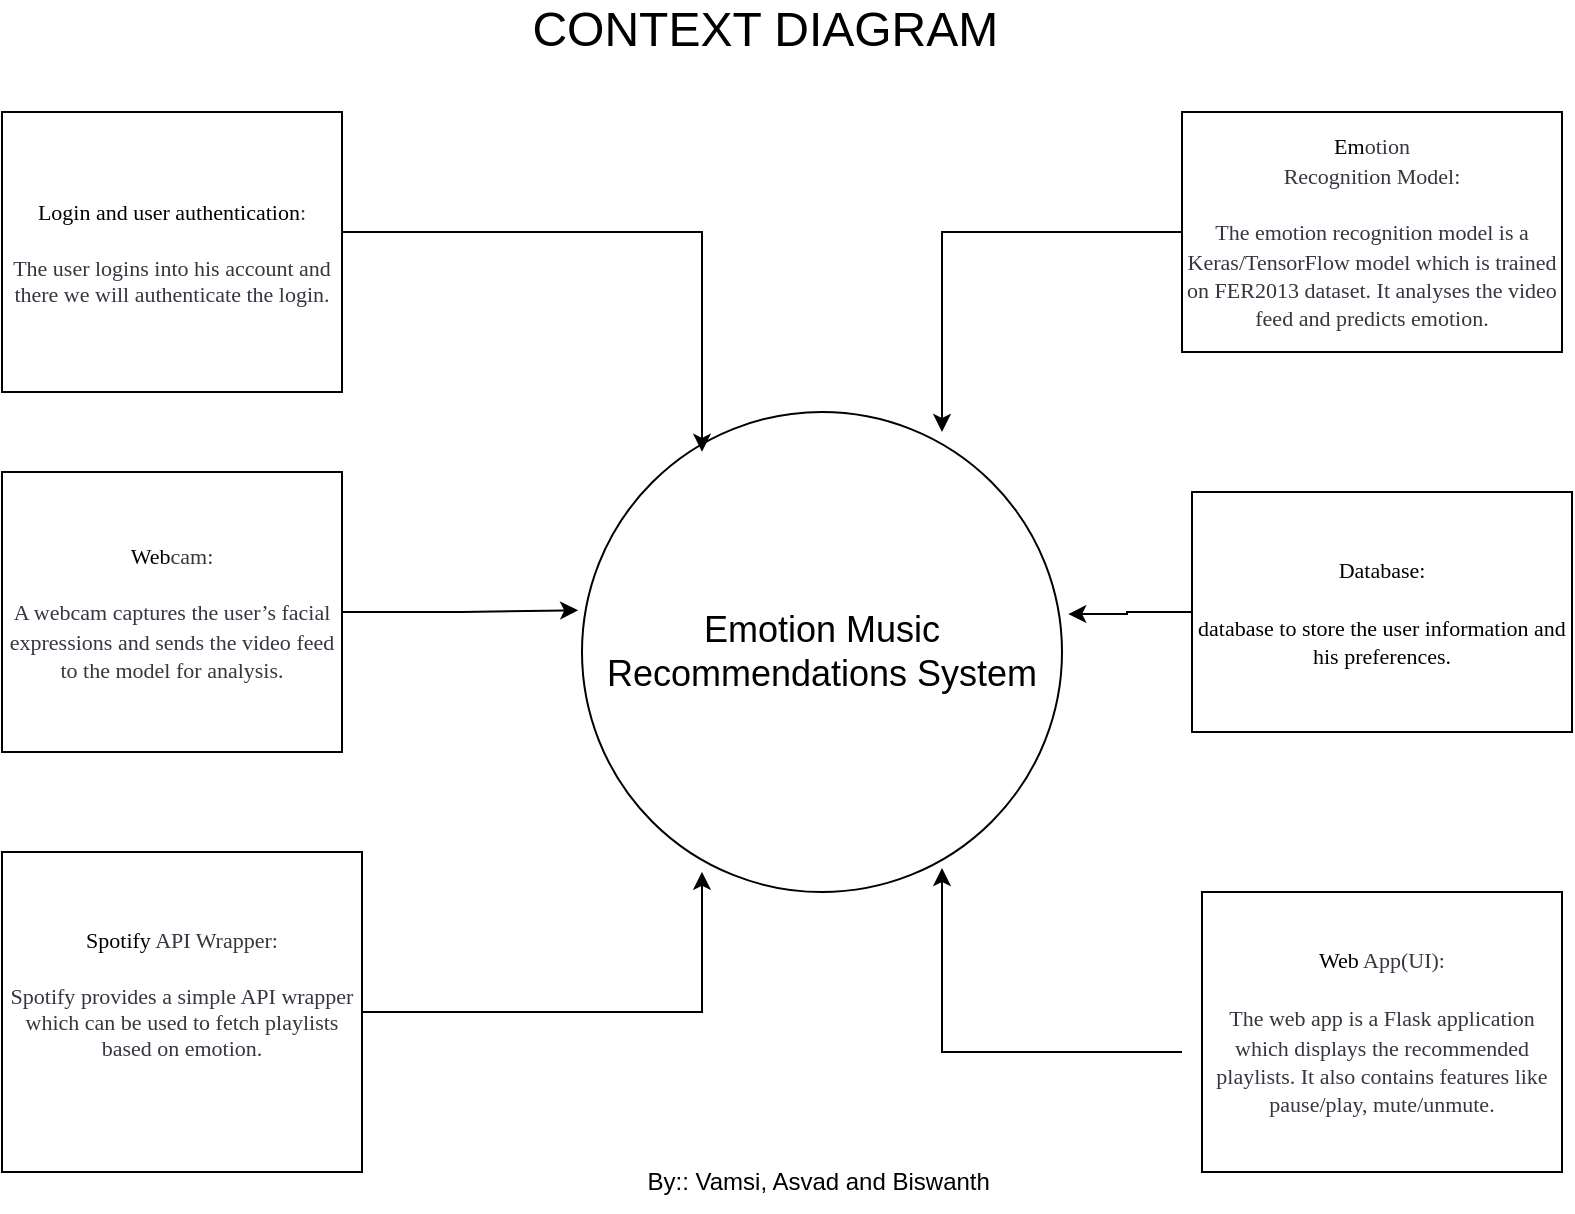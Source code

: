 <mxfile version="21.2.3" type="device">
  <diagram name="Page-1" id="75sqJvkqCT_YvU8c5xRD">
    <mxGraphModel dx="1173" dy="603" grid="1" gridSize="10" guides="1" tooltips="1" connect="1" arrows="1" fold="1" page="1" pageScale="1" pageWidth="850" pageHeight="1100" math="0" shadow="0">
      <root>
        <mxCell id="0" />
        <mxCell id="1" parent="0" />
        <mxCell id="jq3C0dGj3O8HrgGFiJko-1" value="&lt;font style=&quot;font-size: 18px;&quot;&gt;Emotion Music Recommendations System&lt;/font&gt;&lt;span id=&quot;docs-internal-guid-dc7dbc47-7fff-0d1e-ab08-2b6fa9a25c18&quot;&gt;&lt;/span&gt;" style="ellipse;whiteSpace=wrap;html=1;aspect=fixed;" parent="1" vertex="1">
          <mxGeometry x="340" y="350" width="240" height="240" as="geometry" />
        </mxCell>
        <mxCell id="QMQYomuBGch182ric8O7-4" style="edgeStyle=orthogonalEdgeStyle;rounded=0;orthogonalLoop=1;jettySize=auto;html=1;entryX=-0.008;entryY=0.413;entryDx=0;entryDy=0;entryPerimeter=0;" edge="1" parent="1" source="jq3C0dGj3O8HrgGFiJko-2" target="jq3C0dGj3O8HrgGFiJko-1">
          <mxGeometry relative="1" as="geometry" />
        </mxCell>
        <mxCell id="jq3C0dGj3O8HrgGFiJko-2" value="&lt;font style=&quot;font-size: 11px;&quot; face=&quot;Tahoma&quot;&gt;&lt;font style=&quot;&quot;&gt;&lt;font style=&quot;&quot;&gt;Web&lt;span style=&quot;box-sizing: border-box; color: rgb(53, 55, 64); background-color: var(--green-100);&quot; data-offset-key=&quot;3qlg5-518-0&quot;&gt;cam&lt;/span&gt;&lt;/font&gt;&lt;span style=&quot;box-sizing: border-box; color: rgb(53, 55, 64); background-color: var(--green-100);&quot; data-offset-key=&quot;3qlg5-519-0&quot;&gt;:&lt;/span&gt;&lt;/font&gt;&lt;span style=&quot;box-sizing: border-box; color: rgb(53, 55, 64); background-color: var(--green-100);&quot; data-offset-key=&quot;3qlg5-520-0&quot;&gt;&lt;br&gt;&lt;br&gt;&lt;/span&gt;&lt;font style=&quot;&quot;&gt;&lt;span style=&quot;box-sizing: border-box; color: rgb(53, 55, 64); background-color: var(--green-100);&quot; data-offset-key=&quot;3qlg5-521-0&quot;&gt;A&lt;/span&gt;&lt;span style=&quot;box-sizing: border-box; color: rgb(53, 55, 64); background-color: var(--green-100);&quot; data-offset-key=&quot;3qlg5-522-0&quot;&gt; webcam&lt;/span&gt;&lt;span style=&quot;box-sizing: border-box; color: rgb(53, 55, 64); background-color: var(--green-100);&quot; data-offset-key=&quot;3qlg5-523-0&quot;&gt; captures&lt;/span&gt;&lt;span style=&quot;box-sizing: border-box; color: rgb(53, 55, 64); background-color: var(--green-100);&quot; data-offset-key=&quot;3qlg5-524-0&quot;&gt; the&lt;/span&gt;&lt;span style=&quot;box-sizing: border-box; color: rgb(53, 55, 64); background-color: var(--green-100);&quot; data-offset-key=&quot;3qlg5-525-0&quot;&gt; user&lt;/span&gt;&lt;span style=&quot;box-sizing: border-box; color: rgb(53, 55, 64); background-color: var(--green-100);&quot; data-offset-key=&quot;3qlg5-526-0&quot;&gt;’&lt;/span&gt;&lt;span style=&quot;box-sizing: border-box; color: rgb(53, 55, 64); background-color: var(--green-100);&quot; data-offset-key=&quot;3qlg5-527-0&quot;&gt;s&lt;/span&gt;&lt;span style=&quot;box-sizing: border-box; color: rgb(53, 55, 64); background-color: var(--green-100);&quot; data-offset-key=&quot;3qlg5-528-0&quot;&gt; facial&lt;/span&gt;&lt;span style=&quot;box-sizing: border-box; color: rgb(53, 55, 64); background-color: var(--green-100);&quot; data-offset-key=&quot;3qlg5-529-0&quot;&gt; expressions&lt;/span&gt;&lt;span style=&quot;box-sizing: border-box; color: rgb(53, 55, 64); background-color: var(--green-100);&quot; data-offset-key=&quot;3qlg5-530-0&quot;&gt; and&lt;/span&gt;&lt;span style=&quot;box-sizing: border-box; color: rgb(53, 55, 64); background-color: var(--green-100);&quot; data-offset-key=&quot;3qlg5-531-0&quot;&gt; sends&lt;/span&gt;&lt;span style=&quot;box-sizing: border-box; color: rgb(53, 55, 64); background-color: var(--green-100);&quot; data-offset-key=&quot;3qlg5-532-0&quot;&gt; the&lt;/span&gt;&lt;span style=&quot;box-sizing: border-box; color: rgb(53, 55, 64); background-color: var(--green-100);&quot; data-offset-key=&quot;3qlg5-533-0&quot;&gt; video&lt;/span&gt;&lt;span style=&quot;box-sizing: border-box; color: rgb(53, 55, 64); background-color: var(--green-100);&quot; data-offset-key=&quot;3qlg5-534-0&quot;&gt; feed&lt;/span&gt;&lt;span style=&quot;box-sizing: border-box; color: rgb(53, 55, 64); background-color: var(--green-100);&quot; data-offset-key=&quot;3qlg5-535-0&quot;&gt; to&lt;/span&gt;&lt;span style=&quot;box-sizing: border-box; color: rgb(53, 55, 64); background-color: var(--green-100);&quot; data-offset-key=&quot;3qlg5-536-0&quot;&gt; the&lt;/span&gt;&lt;span style=&quot;box-sizing: border-box; color: rgb(53, 55, 64); background-color: var(--green-100);&quot; data-offset-key=&quot;3qlg5-537-0&quot;&gt; model&lt;/span&gt;&lt;span style=&quot;box-sizing: border-box; color: rgb(53, 55, 64); background-color: var(--green-100);&quot; data-offset-key=&quot;3qlg5-538-0&quot;&gt; for&lt;/span&gt;&lt;span style=&quot;box-sizing: border-box; color: rgb(53, 55, 64); background-color: var(--green-100);&quot; data-offset-key=&quot;3qlg5-539-0&quot;&gt; analysis&lt;/span&gt;&lt;span style=&quot;box-sizing: border-box; color: rgb(53, 55, 64); background-color: var(--green-100);&quot; data-offset-key=&quot;3qlg5-540-0&quot;&gt;.&lt;/span&gt;&lt;/font&gt;&lt;/font&gt;" style="rounded=0;whiteSpace=wrap;html=1;align=center;" parent="1" vertex="1">
          <mxGeometry x="50" y="380" width="170" height="140" as="geometry" />
        </mxCell>
        <mxCell id="jq3C0dGj3O8HrgGFiJko-3" value="&lt;div style=&quot;&quot;&gt;&lt;font face=&quot;Tahoma&quot;&gt;&lt;font style=&quot;font-size: 11px; background-color: initial;&quot;&gt;Spotify&lt;span style=&quot;box-sizing: border-box; color: rgb(53, 55, 64); background-color: var(--green-100);&quot; data-offset-key=&quot;3qlg5-588-0&quot;&gt; API&lt;/span&gt;&lt;span style=&quot;box-sizing: border-box; color: rgb(53, 55, 64); background-color: var(--green-100);&quot; data-offset-key=&quot;3qlg5-589-0&quot;&gt; Wra&lt;/span&gt;&lt;span style=&quot;box-sizing: border-box; color: rgb(53, 55, 64); background-color: var(--green-100);&quot; data-offset-key=&quot;3qlg5-590-0&quot;&gt;pper&lt;/span&gt;&lt;/font&gt;&lt;span style=&quot;font-size: 11px; background-color: var(--green-100); box-sizing: border-box; color: rgb(53, 55, 64);&quot; data-offset-key=&quot;3qlg5-591-0&quot;&gt;:&lt;/span&gt;&lt;/font&gt;&lt;/div&gt;&lt;font style=&quot;&quot; face=&quot;Tahoma&quot;&gt;&lt;div style=&quot;&quot;&gt;&lt;font color=&quot;#353740&quot;&gt;&lt;span style=&quot;font-size: 11px;&quot;&gt;&lt;br&gt;&lt;/span&gt;&lt;/font&gt;&lt;/div&gt;&lt;span style=&quot;font-size: 11px; box-sizing: border-box; color: rgb(53, 55, 64); background-color: var(--green-100);&quot; data-offset-key=&quot;3qlg5-593-0&quot;&gt;&lt;div style=&quot;&quot;&gt;&lt;span style=&quot;background-color: var(--green-100); box-sizing: border-box;&quot; data-offset-key=&quot;3qlg5-593-0&quot;&gt;Spot&lt;/span&gt;&lt;span style=&quot;background-color: var(--green-100); box-sizing: border-box;&quot; data-offset-key=&quot;3qlg5-594-0&quot;&gt;ify&lt;/span&gt;&lt;span style=&quot;background-color: var(--green-100); box-sizing: border-box;&quot; data-offset-key=&quot;3qlg5-595-0&quot;&gt; provides&lt;/span&gt;&lt;span style=&quot;background-color: var(--green-100); box-sizing: border-box;&quot; data-offset-key=&quot;3qlg5-596-0&quot;&gt; a&lt;/span&gt;&lt;span style=&quot;background-color: var(--green-100); box-sizing: border-box;&quot; data-offset-key=&quot;3qlg5-597-0&quot;&gt; simple&lt;/span&gt;&lt;span style=&quot;background-color: var(--green-100); box-sizing: border-box;&quot; data-offset-key=&quot;3qlg5-598-0&quot;&gt; API&lt;/span&gt;&lt;span style=&quot;background-color: var(--green-100); box-sizing: border-box;&quot; data-offset-key=&quot;3qlg5-599-0&quot;&gt; wrapper&lt;/span&gt;&lt;span style=&quot;background-color: var(--green-100); box-sizing: border-box;&quot; data-offset-key=&quot;3qlg5-600-0&quot;&gt; which&lt;/span&gt;&lt;span style=&quot;background-color: var(--green-100); box-sizing: border-box;&quot; data-offset-key=&quot;3qlg5-601-0&quot;&gt; can&lt;/span&gt;&lt;span style=&quot;background-color: var(--green-100); box-sizing: border-box;&quot; data-offset-key=&quot;3qlg5-602-0&quot;&gt; be&lt;/span&gt;&lt;span style=&quot;background-color: var(--green-100); box-sizing: border-box;&quot; data-offset-key=&quot;3qlg5-603-0&quot;&gt; used&lt;/span&gt;&lt;span style=&quot;background-color: var(--green-100); box-sizing: border-box;&quot; data-offset-key=&quot;3qlg5-604-0&quot;&gt; to&lt;/span&gt;&lt;span style=&quot;background-color: var(--green-100); box-sizing: border-box;&quot; data-offset-key=&quot;3qlg5-605-0&quot;&gt; fetch&lt;/span&gt;&lt;span style=&quot;background-color: var(--green-100); box-sizing: border-box;&quot; data-offset-key=&quot;3qlg5-606-0&quot;&gt; play&lt;/span&gt;&lt;span style=&quot;background-color: var(--green-100); box-sizing: border-box;&quot; data-offset-key=&quot;3qlg5-607-0&quot;&gt;lists&lt;/span&gt;&lt;span style=&quot;background-color: var(--green-100); box-sizing: border-box;&quot; data-offset-key=&quot;3qlg5-608-0&quot;&gt; based&lt;/span&gt;&lt;span style=&quot;background-color: var(--green-100); box-sizing: border-box;&quot; data-offset-key=&quot;3qlg5-609-0&quot;&gt; on&lt;/span&gt;&lt;span style=&quot;background-color: var(--green-100); box-sizing: border-box;&quot; data-offset-key=&quot;3qlg5-610-0&quot;&gt; emotion&lt;/span&gt;&lt;span style=&quot;background-color: var(--green-100); box-sizing: border-box;&quot; data-offset-key=&quot;3qlg5-611-0&quot;&gt;.&lt;/span&gt;&lt;/div&gt;&lt;/span&gt;&lt;/font&gt;&lt;span style=&quot;box-sizing: border-box; background-color: var(--green-100); font-size: 16px;&quot; data-offset-key=&quot;3qlg5-612-0&quot;&gt;&lt;div style=&quot;&quot;&gt;&lt;font face=&quot;ColfaxAI, helvetica, sans-serif&quot; color=&quot;#353740&quot;&gt;&lt;br&gt;&lt;/font&gt;&lt;/div&gt;&lt;/span&gt;" style="rounded=0;whiteSpace=wrap;html=1;" parent="1" vertex="1">
          <mxGeometry x="50" y="570" width="180" height="160" as="geometry" />
        </mxCell>
        <mxCell id="jq3C0dGj3O8HrgGFiJko-4" value="&lt;font face=&quot;Tahoma&quot; style=&quot;font-size: 11px;&quot;&gt;&lt;font style=&quot;&quot;&gt;Em&lt;span style=&quot;box-sizing: border-box; color: rgb(53, 55, 64); background-color: var(--green-100);&quot; data-offset-key=&quot;3qlg5-546-0&quot;&gt;otion&lt;/span&gt;&lt;span style=&quot;box-sizing: border-box; color: rgb(53, 55, 64); background-color: var(--green-100);&quot; data-offset-key=&quot;3qlg5-547-0&quot;&gt; &lt;br&gt;Recogn&lt;/span&gt;&lt;span style=&quot;box-sizing: border-box; color: rgb(53, 55, 64); background-color: var(--green-100);&quot; data-offset-key=&quot;3qlg5-548-0&quot;&gt;ition&lt;/span&gt;&lt;span style=&quot;box-sizing: border-box; color: rgb(53, 55, 64); background-color: var(--green-100);&quot; data-offset-key=&quot;3qlg5-549-0&quot;&gt; Model&lt;/span&gt;&lt;span style=&quot;box-sizing: border-box; color: rgb(53, 55, 64); background-color: var(--green-100);&quot; data-offset-key=&quot;3qlg5-550-0&quot;&gt;:&lt;br&gt;&lt;/span&gt;&lt;/font&gt;&lt;span style=&quot;box-sizing: border-box; color: rgb(53, 55, 64); background-color: var(--green-100);&quot; data-offset-key=&quot;3qlg5-551-0&quot;&gt;&lt;br&gt;&lt;/span&gt;&lt;span style=&quot;box-sizing: border-box; color: rgb(53, 55, 64); background-color: var(--green-100);&quot; data-offset-key=&quot;3qlg5-552-0&quot;&gt;The&lt;/span&gt;&lt;span style=&quot;box-sizing: border-box; color: rgb(53, 55, 64); background-color: var(--green-100);&quot; data-offset-key=&quot;3qlg5-553-0&quot;&gt; emotion&lt;/span&gt;&lt;span style=&quot;box-sizing: border-box; color: rgb(53, 55, 64); background-color: var(--green-100);&quot; data-offset-key=&quot;3qlg5-554-0&quot;&gt; recognition&lt;/span&gt;&lt;span style=&quot;box-sizing: border-box; color: rgb(53, 55, 64); background-color: var(--green-100);&quot; data-offset-key=&quot;3qlg5-555-0&quot;&gt; model&lt;/span&gt;&lt;span style=&quot;box-sizing: border-box; color: rgb(53, 55, 64); background-color: var(--green-100);&quot; data-offset-key=&quot;3qlg5-556-0&quot;&gt; is&lt;/span&gt;&lt;span style=&quot;box-sizing: border-box; color: rgb(53, 55, 64); background-color: var(--green-100);&quot; data-offset-key=&quot;3qlg5-557-0&quot;&gt; a&lt;/span&gt;&lt;span style=&quot;box-sizing: border-box; color: rgb(53, 55, 64); background-color: var(--green-100);&quot; data-offset-key=&quot;3qlg5-558-0&quot;&gt; Ker&lt;/span&gt;&lt;span style=&quot;box-sizing: border-box; color: rgb(53, 55, 64); background-color: var(--green-100);&quot; data-offset-key=&quot;3qlg5-559-0&quot;&gt;as&lt;/span&gt;&lt;span style=&quot;box-sizing: border-box; color: rgb(53, 55, 64); background-color: var(--green-100);&quot; data-offset-key=&quot;3qlg5-560-0&quot;&gt;/&lt;/span&gt;&lt;span style=&quot;box-sizing: border-box; color: rgb(53, 55, 64); background-color: var(--green-100);&quot; data-offset-key=&quot;3qlg5-561-0&quot;&gt;T&lt;/span&gt;&lt;span style=&quot;box-sizing: border-box; color: rgb(53, 55, 64); background-color: var(--green-100);&quot; data-offset-key=&quot;3qlg5-562-0&quot;&gt;ensor&lt;/span&gt;&lt;span style=&quot;box-sizing: border-box; color: rgb(53, 55, 64); background-color: var(--green-100);&quot; data-offset-key=&quot;3qlg5-563-0&quot;&gt;Flow&lt;/span&gt;&lt;span style=&quot;box-sizing: border-box; color: rgb(53, 55, 64); background-color: var(--green-100);&quot; data-offset-key=&quot;3qlg5-564-0&quot;&gt; model&lt;/span&gt;&lt;span style=&quot;box-sizing: border-box; color: rgb(53, 55, 64); background-color: var(--green-100);&quot; data-offset-key=&quot;3qlg5-565-0&quot;&gt; which&lt;/span&gt;&lt;span style=&quot;box-sizing: border-box; color: rgb(53, 55, 64); background-color: var(--green-100);&quot; data-offset-key=&quot;3qlg5-566-0&quot;&gt; is&lt;/span&gt;&lt;span style=&quot;box-sizing: border-box; color: rgb(53, 55, 64); background-color: var(--green-100);&quot; data-offset-key=&quot;3qlg5-567-0&quot;&gt; trained&lt;/span&gt;&lt;span style=&quot;box-sizing: border-box; color: rgb(53, 55, 64); background-color: var(--green-100);&quot; data-offset-key=&quot;3qlg5-568-0&quot;&gt; on&lt;/span&gt;&lt;span style=&quot;box-sizing: border-box; color: rgb(53, 55, 64); background-color: var(--green-100);&quot; data-offset-key=&quot;3qlg5-569-0&quot;&gt; F&lt;/span&gt;&lt;span style=&quot;box-sizing: border-box; color: rgb(53, 55, 64); background-color: var(--green-100);&quot; data-offset-key=&quot;3qlg5-570-0&quot;&gt;ER&lt;/span&gt;&lt;span style=&quot;box-sizing: border-box; color: rgb(53, 55, 64); background-color: var(--green-100);&quot; data-offset-key=&quot;3qlg5-571-0&quot;&gt;2013&lt;/span&gt;&lt;span style=&quot;box-sizing: border-box; color: rgb(53, 55, 64); background-color: var(--green-100);&quot; data-offset-key=&quot;3qlg5-572-0&quot;&gt; dataset&lt;/span&gt;&lt;span style=&quot;box-sizing: border-box; color: rgb(53, 55, 64); background-color: var(--green-100);&quot; data-offset-key=&quot;3qlg5-573-0&quot;&gt;.&lt;/span&gt;&lt;span style=&quot;box-sizing: border-box; color: rgb(53, 55, 64); background-color: var(--green-100);&quot; data-offset-key=&quot;3qlg5-574-0&quot;&gt; It&lt;/span&gt;&lt;span style=&quot;box-sizing: border-box; color: rgb(53, 55, 64); background-color: var(--green-100);&quot; data-offset-key=&quot;3qlg5-575-0&quot;&gt; analyses&lt;/span&gt;&lt;span style=&quot;box-sizing: border-box; color: rgb(53, 55, 64); background-color: var(--green-100);&quot; data-offset-key=&quot;3qlg5-576-0&quot;&gt; the&lt;/span&gt;&lt;span style=&quot;box-sizing: border-box; color: rgb(53, 55, 64); background-color: var(--green-100);&quot; data-offset-key=&quot;3qlg5-577-0&quot;&gt; video&lt;/span&gt;&lt;span style=&quot;box-sizing: border-box; color: rgb(53, 55, 64); background-color: var(--green-100);&quot; data-offset-key=&quot;3qlg5-578-0&quot;&gt; feed&lt;/span&gt;&lt;span style=&quot;box-sizing: border-box; color: rgb(53, 55, 64); background-color: var(--green-100);&quot; data-offset-key=&quot;3qlg5-579-0&quot;&gt; and&lt;/span&gt;&lt;span style=&quot;box-sizing: border-box; color: rgb(53, 55, 64); background-color: var(--green-100);&quot; data-offset-key=&quot;3qlg5-580-0&quot;&gt; predicts&lt;/span&gt;&lt;span style=&quot;box-sizing: border-box; color: rgb(53, 55, 64); background-color: var(--green-100);&quot; data-offset-key=&quot;3qlg5-581-0&quot;&gt; emotion&lt;/span&gt;&lt;span style=&quot;box-sizing: border-box; color: rgb(53, 55, 64); background-color: var(--green-100);&quot; data-offset-key=&quot;3qlg5-582-0&quot;&gt;.&lt;/span&gt;&lt;/font&gt;" style="rounded=0;whiteSpace=wrap;html=1;align=center;" parent="1" vertex="1">
          <mxGeometry x="640" y="200" width="190" height="120" as="geometry" />
        </mxCell>
        <mxCell id="jq3C0dGj3O8HrgGFiJko-5" value="&lt;font face=&quot;Tahoma&quot; style=&quot;font-size: 11px;&quot;&gt;&lt;font style=&quot;&quot;&gt;Web&lt;span style=&quot;box-sizing: border-box; color: rgb(53, 55, 64); background-color: var(--green-100);&quot; data-offset-key=&quot;3qlg5-617-0&quot;&gt; App(UI)&lt;/span&gt;&lt;span style=&quot;box-sizing: border-box; color: rgb(53, 55, 64); background-color: var(--green-100);&quot; data-offset-key=&quot;3qlg5-618-0&quot;&gt;:&lt;/span&gt;&lt;/font&gt;&lt;span style=&quot;box-sizing: border-box; color: rgb(53, 55, 64); background-color: var(--green-100);&quot; data-offset-key=&quot;3qlg5-619-0&quot;&gt;&lt;br&gt;&lt;br&gt;&lt;/span&gt;&lt;font style=&quot;&quot;&gt;&lt;span style=&quot;box-sizing: border-box; color: rgb(53, 55, 64); background-color: var(--green-100);&quot; data-offset-key=&quot;3qlg5-620-0&quot;&gt;The&lt;/span&gt;&lt;span style=&quot;box-sizing: border-box; color: rgb(53, 55, 64); background-color: var(--green-100);&quot; data-offset-key=&quot;3qlg5-621-0&quot;&gt; web&lt;/span&gt;&lt;span style=&quot;box-sizing: border-box; color: rgb(53, 55, 64); background-color: var(--green-100);&quot; data-offset-key=&quot;3qlg5-622-0&quot;&gt; app&lt;/span&gt;&lt;span style=&quot;box-sizing: border-box; color: rgb(53, 55, 64); background-color: var(--green-100);&quot; data-offset-key=&quot;3qlg5-623-0&quot;&gt; is&lt;/span&gt;&lt;span style=&quot;box-sizing: border-box; color: rgb(53, 55, 64); background-color: var(--green-100);&quot; data-offset-key=&quot;3qlg5-624-0&quot;&gt; a&lt;/span&gt;&lt;span style=&quot;box-sizing: border-box; color: rgb(53, 55, 64); background-color: var(--green-100);&quot; data-offset-key=&quot;3qlg5-625-0&quot;&gt; Flask&lt;/span&gt;&lt;span style=&quot;box-sizing: border-box; color: rgb(53, 55, 64); background-color: var(--green-100);&quot; data-offset-key=&quot;3qlg5-626-0&quot;&gt; application&lt;/span&gt;&lt;span style=&quot;box-sizing: border-box; color: rgb(53, 55, 64); background-color: var(--green-100);&quot; data-offset-key=&quot;3qlg5-627-0&quot;&gt; which&lt;/span&gt;&lt;span style=&quot;box-sizing: border-box; color: rgb(53, 55, 64); background-color: var(--green-100);&quot; data-offset-key=&quot;3qlg5-628-0&quot;&gt; displays&lt;/span&gt;&lt;span style=&quot;box-sizing: border-box; color: rgb(53, 55, 64); background-color: var(--green-100);&quot; data-offset-key=&quot;3qlg5-629-0&quot;&gt; the&lt;/span&gt;&lt;span style=&quot;box-sizing: border-box; color: rgb(53, 55, 64); background-color: var(--green-100);&quot; data-offset-key=&quot;3qlg5-630-0&quot;&gt; recommended&lt;/span&gt;&lt;span style=&quot;box-sizing: border-box; color: rgb(53, 55, 64); background-color: var(--green-100);&quot; data-offset-key=&quot;3qlg5-631-0&quot;&gt; play&lt;/span&gt;&lt;span style=&quot;box-sizing: border-box; color: rgb(53, 55, 64); background-color: var(--green-100);&quot; data-offset-key=&quot;3qlg5-632-0&quot;&gt;lists&lt;/span&gt;&lt;span style=&quot;box-sizing: border-box; color: rgb(53, 55, 64); background-color: var(--green-100);&quot; data-offset-key=&quot;3qlg5-633-0&quot;&gt;.&lt;/span&gt;&lt;span style=&quot;box-sizing: border-box; color: rgb(53, 55, 64); background-color: var(--green-100);&quot; data-offset-key=&quot;3qlg5-634-0&quot;&gt; It&lt;/span&gt;&lt;span style=&quot;box-sizing: border-box; color: rgb(53, 55, 64); background-color: var(--green-100);&quot; data-offset-key=&quot;3qlg5-635-0&quot;&gt; also&lt;/span&gt;&lt;span style=&quot;box-sizing: border-box; color: rgb(53, 55, 64); background-color: var(--green-100);&quot; data-offset-key=&quot;3qlg5-636-0&quot;&gt; contains&lt;/span&gt;&lt;span style=&quot;box-sizing: border-box; color: rgb(53, 55, 64); background-color: var(--green-100);&quot; data-offset-key=&quot;3qlg5-637-0&quot;&gt; features&lt;/span&gt;&lt;span style=&quot;box-sizing: border-box; color: rgb(53, 55, 64); background-color: var(--green-100);&quot; data-offset-key=&quot;3qlg5-638-0&quot;&gt; like&lt;/span&gt;&lt;span style=&quot;box-sizing: border-box; color: rgb(53, 55, 64); background-color: var(--green-100);&quot; data-offset-key=&quot;3qlg5-639-0&quot;&gt; pause&lt;/span&gt;&lt;span style=&quot;box-sizing: border-box; color: rgb(53, 55, 64); background-color: var(--green-100);&quot; data-offset-key=&quot;3qlg5-640-0&quot;&gt;/&lt;/span&gt;&lt;span style=&quot;box-sizing: border-box; color: rgb(53, 55, 64); background-color: var(--green-100);&quot; data-offset-key=&quot;3qlg5-641-0&quot;&gt;play&lt;/span&gt;&lt;span style=&quot;box-sizing: border-box; color: rgb(53, 55, 64); background-color: var(--green-100);&quot; data-offset-key=&quot;3qlg5-642-0&quot;&gt;,&lt;/span&gt;&lt;span style=&quot;box-sizing: border-box; color: rgb(53, 55, 64); background-color: var(--green-100);&quot; data-offset-key=&quot;3qlg5-643-0&quot;&gt; mute&lt;/span&gt;&lt;span style=&quot;box-sizing: border-box; color: rgb(53, 55, 64); background-color: var(--green-100);&quot; data-offset-key=&quot;3qlg5-644-0&quot;&gt;/&lt;/span&gt;&lt;span style=&quot;box-sizing: border-box; color: rgb(53, 55, 64); background-color: var(--green-100);&quot; data-offset-key=&quot;3qlg5-645-0&quot;&gt;un&lt;/span&gt;&lt;span style=&quot;box-sizing: border-box; color: rgb(53, 55, 64); background-color: var(--green-100);&quot; data-offset-key=&quot;3qlg5-646-0&quot;&gt;m&lt;/span&gt;&lt;span style=&quot;box-sizing: border-box; color: rgb(53, 55, 64); background-color: var(--green-100);&quot; data-offset-key=&quot;3qlg5-647-0&quot;&gt;ute&lt;/span&gt;&lt;span style=&quot;box-sizing: border-box; color: rgb(53, 55, 64); background-color: var(--green-100);&quot; data-offset-key=&quot;3qlg5-648-0&quot;&gt;.&lt;/span&gt;&lt;/font&gt;&lt;/font&gt;" style="rounded=0;whiteSpace=wrap;html=1;align=center;" parent="1" vertex="1">
          <mxGeometry x="650" y="590" width="180" height="140" as="geometry" />
        </mxCell>
        <mxCell id="jq3C0dGj3O8HrgGFiJko-6" value="" style="endArrow=classic;html=1;rounded=0;entryX=0.25;entryY=0.083;entryDx=0;entryDy=0;entryPerimeter=0;" parent="1" target="jq3C0dGj3O8HrgGFiJko-1" edge="1">
          <mxGeometry width="50" height="50" relative="1" as="geometry">
            <mxPoint x="220" y="260" as="sourcePoint" />
            <mxPoint x="440" y="340" as="targetPoint" />
            <Array as="points">
              <mxPoint x="310" y="260" />
              <mxPoint x="400" y="260" />
            </Array>
          </mxGeometry>
        </mxCell>
        <mxCell id="jq3C0dGj3O8HrgGFiJko-7" value="" style="endArrow=classic;html=1;rounded=0;exitX=0;exitY=0.5;exitDx=0;exitDy=0;" parent="1" source="jq3C0dGj3O8HrgGFiJko-4" edge="1">
          <mxGeometry width="50" height="50" relative="1" as="geometry">
            <mxPoint x="490" y="300" as="sourcePoint" />
            <mxPoint x="520" y="360" as="targetPoint" />
            <Array as="points">
              <mxPoint x="520" y="260" />
            </Array>
          </mxGeometry>
        </mxCell>
        <mxCell id="jq3C0dGj3O8HrgGFiJko-8" value="" style="endArrow=classic;html=1;rounded=0;entryX=0.25;entryY=0.958;entryDx=0;entryDy=0;entryPerimeter=0;" parent="1" target="jq3C0dGj3O8HrgGFiJko-1" edge="1">
          <mxGeometry width="50" height="50" relative="1" as="geometry">
            <mxPoint x="230" y="650" as="sourcePoint" />
            <mxPoint x="280" y="600" as="targetPoint" />
            <Array as="points">
              <mxPoint x="400" y="650" />
            </Array>
          </mxGeometry>
        </mxCell>
        <mxCell id="jq3C0dGj3O8HrgGFiJko-9" value="" style="endArrow=classic;html=1;rounded=0;entryX=0.75;entryY=0.95;entryDx=0;entryDy=0;entryPerimeter=0;" parent="1" target="jq3C0dGj3O8HrgGFiJko-1" edge="1">
          <mxGeometry width="50" height="50" relative="1" as="geometry">
            <mxPoint x="640" y="670" as="sourcePoint" />
            <mxPoint x="600" y="600" as="targetPoint" />
            <Array as="points">
              <mxPoint x="520" y="670" />
            </Array>
          </mxGeometry>
        </mxCell>
        <mxCell id="jq3C0dGj3O8HrgGFiJko-10" value="&lt;font style=&quot;font-size: 24px;&quot;&gt;CONTEXT DIAGRAM&amp;nbsp;&lt;/font&gt;" style="text;html=1;strokeColor=none;fillColor=none;align=center;verticalAlign=middle;whiteSpace=wrap;rounded=0;" parent="1" vertex="1">
          <mxGeometry x="175" y="144" width="520" height="30" as="geometry" />
        </mxCell>
        <mxCell id="jq3C0dGj3O8HrgGFiJko-11" value="By:: Vamsi, Asvad and Biswanth&amp;nbsp;&lt;span id=&quot;docs-internal-guid-29462432-7fff-435d-e1a3-7528fffceb91&quot;&gt;&lt;/span&gt;&lt;span id=&quot;docs-internal-guid-29462432-7fff-435d-e1a3-7528fffceb91&quot;&gt;&lt;/span&gt;" style="text;html=1;strokeColor=none;fillColor=none;align=center;verticalAlign=middle;whiteSpace=wrap;rounded=0;" parent="1" vertex="1">
          <mxGeometry x="310" y="720" width="300" height="30" as="geometry" />
        </mxCell>
        <mxCell id="QMQYomuBGch182ric8O7-3" value="&lt;div style=&quot;&quot;&gt;&lt;font style=&quot;font-size: 11px;&quot; face=&quot;Tahoma&quot;&gt;&lt;span style=&quot;background-color: var(--green-100);&quot;&gt;Login and user authentication&lt;/span&gt;&lt;span style=&quot;background-color: var(--green-100); color: rgb(53, 55, 64);&quot;&gt;:&lt;/span&gt;&lt;/font&gt;&lt;/div&gt;&lt;span style=&quot;box-sizing: border-box; background-color: var(--green-100);&quot; data-offset-key=&quot;3qlg5-520-0&quot;&gt;&lt;font style=&quot;font-size: 11px;&quot; face=&quot;Tahoma&quot;&gt;&lt;br&gt;&lt;div style=&quot;&quot;&gt;&lt;span style=&quot;background-color: initial;&quot;&gt;&lt;font style=&quot;&quot; color=&quot;#353740&quot;&gt;The user logins into his account and there we will authenticate the login.&lt;/font&gt;&lt;/span&gt;&lt;/div&gt;&lt;/font&gt;&lt;/span&gt;" style="rounded=0;whiteSpace=wrap;html=1;align=center;" vertex="1" parent="1">
          <mxGeometry x="50" y="200" width="170" height="140" as="geometry" />
        </mxCell>
        <mxCell id="QMQYomuBGch182ric8O7-6" style="edgeStyle=orthogonalEdgeStyle;rounded=0;orthogonalLoop=1;jettySize=auto;html=1;entryX=1.013;entryY=0.421;entryDx=0;entryDy=0;entryPerimeter=0;" edge="1" parent="1" source="QMQYomuBGch182ric8O7-5" target="jq3C0dGj3O8HrgGFiJko-1">
          <mxGeometry relative="1" as="geometry" />
        </mxCell>
        <mxCell id="QMQYomuBGch182ric8O7-5" value="&lt;font face=&quot;Tahoma&quot;&gt;&lt;span style=&quot;font-size: 11px;&quot;&gt;Database:&lt;br&gt;&lt;br&gt;database to store the user information and his preferences.&lt;br&gt;&lt;/span&gt;&lt;/font&gt;" style="rounded=0;whiteSpace=wrap;html=1;align=center;" vertex="1" parent="1">
          <mxGeometry x="645" y="390" width="190" height="120" as="geometry" />
        </mxCell>
      </root>
    </mxGraphModel>
  </diagram>
</mxfile>
